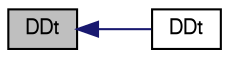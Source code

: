 digraph "DDt"
{
  bgcolor="transparent";
  edge [fontname="FreeSans",fontsize="10",labelfontname="FreeSans",labelfontsize="10"];
  node [fontname="FreeSans",fontsize="10",shape=record];
  rankdir="LR";
  Node2375 [label="DDt",height=0.2,width=0.4,color="black", fillcolor="grey75", style="filled", fontcolor="black"];
  Node2375 -> Node2376 [dir="back",color="midnightblue",fontsize="10",style="solid",fontname="FreeSans"];
  Node2376 [label="DDt",height=0.2,width=0.4,color="black",URL="$a21134.html#a0fafa8505a597f93160df10e6e1af2c4"];
}

